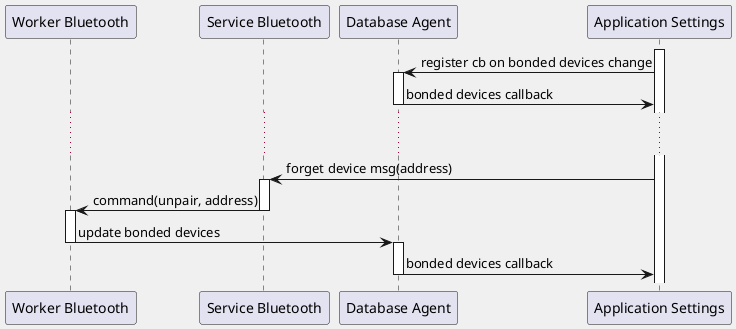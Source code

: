@startuml
skinparam BackgroundColor F0F0F0

participant "Worker Bluetooth" as workbt
participant "Service Bluetooth" as srvbt
participant "Database Agent" as sett
participant "Application Settings" as appsett

activate appsett
appsett -> sett : register cb on bonded devices change
    activate sett
appsett <- sett : bonded devices callback
    deactivate sett
        ... ...

appsett->srvbt : forget device msg(address)
    activate srvbt
    srvbt -> workbt : command(unpair, address)
        deactivate srvbt
        activate workbt


        workbt -> sett : update bonded devices
        deactivate workbt
            activate sett
appsett <- sett : bonded devices callback
            deactivate sett

@enduml
